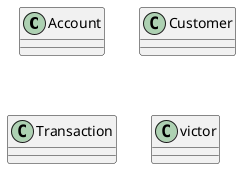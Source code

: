 @startuml
class Account{


}

class Customer{


}

class Transaction{


}

class victor{

}

@enduml
